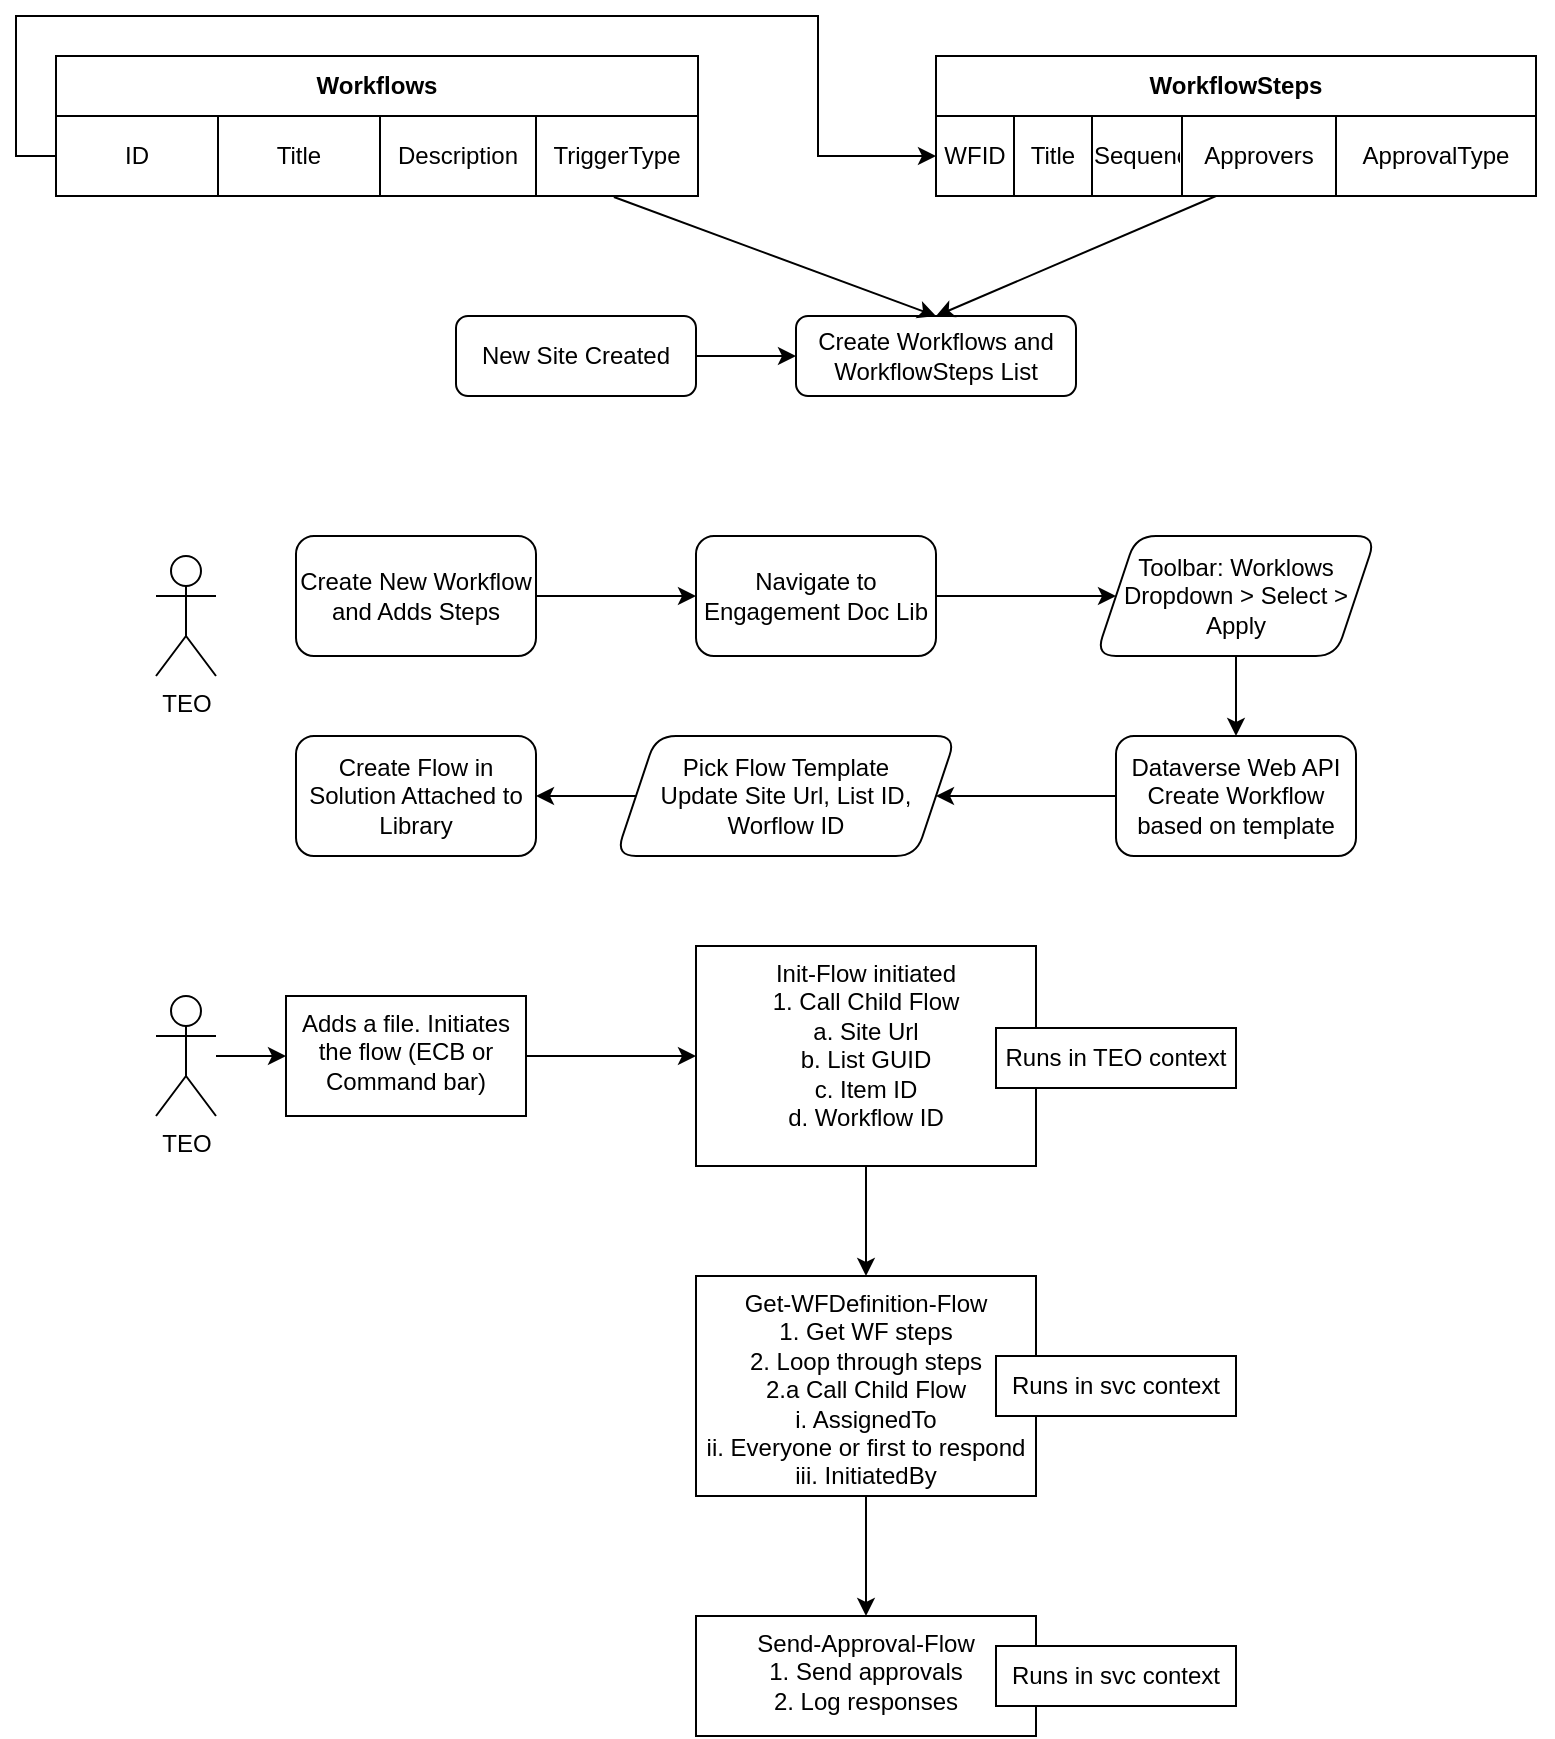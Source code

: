<mxfile version="14.0.0" type="github">
  <diagram id="C5RBs43oDa-KdzZeNtuy" name="Page-1">
    <mxGraphModel dx="1122" dy="795" grid="1" gridSize="10" guides="1" tooltips="1" connect="1" arrows="1" fold="1" page="1" pageScale="1" pageWidth="827" pageHeight="1169" math="0" shadow="0">
      <root>
        <mxCell id="WIyWlLk6GJQsqaUBKTNV-0" />
        <mxCell id="WIyWlLk6GJQsqaUBKTNV-1" parent="WIyWlLk6GJQsqaUBKTNV-0" />
        <mxCell id="FjJSginvzdyQS_eexCNN-1" value="" style="edgeStyle=orthogonalEdgeStyle;rounded=0;orthogonalLoop=1;jettySize=auto;html=1;" edge="1" parent="WIyWlLk6GJQsqaUBKTNV-1" source="WIyWlLk6GJQsqaUBKTNV-3" target="FjJSginvzdyQS_eexCNN-0">
          <mxGeometry relative="1" as="geometry" />
        </mxCell>
        <mxCell id="WIyWlLk6GJQsqaUBKTNV-3" value="New Site Created" style="rounded=1;whiteSpace=wrap;html=1;fontSize=12;glass=0;strokeWidth=1;shadow=0;" parent="WIyWlLk6GJQsqaUBKTNV-1" vertex="1">
          <mxGeometry x="250" y="180" width="120" height="40" as="geometry" />
        </mxCell>
        <mxCell id="FjJSginvzdyQS_eexCNN-0" value="Create Workflows and WorkflowSteps List" style="rounded=1;whiteSpace=wrap;html=1;" vertex="1" parent="WIyWlLk6GJQsqaUBKTNV-1">
          <mxGeometry x="420" y="180" width="140" height="40" as="geometry" />
        </mxCell>
        <mxCell id="FjJSginvzdyQS_eexCNN-44" value="" style="edgeStyle=orthogonalEdgeStyle;rounded=0;orthogonalLoop=1;jettySize=auto;html=1;" edge="1" parent="WIyWlLk6GJQsqaUBKTNV-1" source="FjJSginvzdyQS_eexCNN-2" target="FjJSginvzdyQS_eexCNN-43">
          <mxGeometry relative="1" as="geometry" />
        </mxCell>
        <mxCell id="FjJSginvzdyQS_eexCNN-2" value="TEO" style="shape=umlActor;verticalLabelPosition=bottom;verticalAlign=top;html=1;outlineConnect=0;" vertex="1" parent="WIyWlLk6GJQsqaUBKTNV-1">
          <mxGeometry x="100" y="520" width="30" height="60" as="geometry" />
        </mxCell>
        <mxCell id="FjJSginvzdyQS_eexCNN-6" value="" style="edgeStyle=orthogonalEdgeStyle;rounded=0;orthogonalLoop=1;jettySize=auto;html=1;" edge="1" parent="WIyWlLk6GJQsqaUBKTNV-1" source="FjJSginvzdyQS_eexCNN-3" target="FjJSginvzdyQS_eexCNN-5">
          <mxGeometry relative="1" as="geometry" />
        </mxCell>
        <mxCell id="FjJSginvzdyQS_eexCNN-3" value="Create New Workflow and Adds Steps" style="rounded=1;whiteSpace=wrap;html=1;" vertex="1" parent="WIyWlLk6GJQsqaUBKTNV-1">
          <mxGeometry x="170" y="290" width="120" height="60" as="geometry" />
        </mxCell>
        <mxCell id="FjJSginvzdyQS_eexCNN-8" value="" style="edgeStyle=orthogonalEdgeStyle;rounded=0;orthogonalLoop=1;jettySize=auto;html=1;" edge="1" parent="WIyWlLk6GJQsqaUBKTNV-1" source="FjJSginvzdyQS_eexCNN-5" target="FjJSginvzdyQS_eexCNN-7">
          <mxGeometry relative="1" as="geometry" />
        </mxCell>
        <mxCell id="FjJSginvzdyQS_eexCNN-5" value="Navigate to Engagement Doc Lib" style="whiteSpace=wrap;html=1;rounded=1;" vertex="1" parent="WIyWlLk6GJQsqaUBKTNV-1">
          <mxGeometry x="370" y="290" width="120" height="60" as="geometry" />
        </mxCell>
        <mxCell id="FjJSginvzdyQS_eexCNN-10" value="" style="edgeStyle=orthogonalEdgeStyle;rounded=0;orthogonalLoop=1;jettySize=auto;html=1;" edge="1" parent="WIyWlLk6GJQsqaUBKTNV-1" source="FjJSginvzdyQS_eexCNN-7" target="FjJSginvzdyQS_eexCNN-9">
          <mxGeometry relative="1" as="geometry" />
        </mxCell>
        <mxCell id="FjJSginvzdyQS_eexCNN-7" value="Toolbar: Worklows Dropdown &amp;gt; Select &amp;gt; Apply" style="shape=parallelogram;perimeter=parallelogramPerimeter;whiteSpace=wrap;html=1;fixedSize=1;rounded=1;" vertex="1" parent="WIyWlLk6GJQsqaUBKTNV-1">
          <mxGeometry x="570" y="290" width="140" height="60" as="geometry" />
        </mxCell>
        <mxCell id="FjJSginvzdyQS_eexCNN-12" value="" style="edgeStyle=orthogonalEdgeStyle;rounded=0;orthogonalLoop=1;jettySize=auto;html=1;" edge="1" parent="WIyWlLk6GJQsqaUBKTNV-1" source="FjJSginvzdyQS_eexCNN-9" target="FjJSginvzdyQS_eexCNN-11">
          <mxGeometry relative="1" as="geometry" />
        </mxCell>
        <mxCell id="FjJSginvzdyQS_eexCNN-9" value="Dataverse Web API&lt;br&gt;Create Workflow based on template" style="whiteSpace=wrap;html=1;rounded=1;" vertex="1" parent="WIyWlLk6GJQsqaUBKTNV-1">
          <mxGeometry x="580" y="390" width="120" height="60" as="geometry" />
        </mxCell>
        <mxCell id="FjJSginvzdyQS_eexCNN-14" value="" style="edgeStyle=orthogonalEdgeStyle;rounded=0;orthogonalLoop=1;jettySize=auto;html=1;" edge="1" parent="WIyWlLk6GJQsqaUBKTNV-1" source="FjJSginvzdyQS_eexCNN-11" target="FjJSginvzdyQS_eexCNN-13">
          <mxGeometry relative="1" as="geometry" />
        </mxCell>
        <mxCell id="FjJSginvzdyQS_eexCNN-11" value="Pick Flow Template&lt;br&gt;Update Site Url, List ID, Worflow ID" style="shape=parallelogram;perimeter=parallelogramPerimeter;whiteSpace=wrap;html=1;fixedSize=1;rounded=1;" vertex="1" parent="WIyWlLk6GJQsqaUBKTNV-1">
          <mxGeometry x="330" y="390" width="170" height="60" as="geometry" />
        </mxCell>
        <mxCell id="FjJSginvzdyQS_eexCNN-13" value="Create Flow in Solution Attached to Library" style="whiteSpace=wrap;html=1;rounded=1;" vertex="1" parent="WIyWlLk6GJQsqaUBKTNV-1">
          <mxGeometry x="170" y="390" width="120" height="60" as="geometry" />
        </mxCell>
        <mxCell id="FjJSginvzdyQS_eexCNN-15" value="TEO" style="shape=umlActor;verticalLabelPosition=bottom;verticalAlign=top;html=1;outlineConnect=0;" vertex="1" parent="WIyWlLk6GJQsqaUBKTNV-1">
          <mxGeometry x="100" y="300" width="30" height="60" as="geometry" />
        </mxCell>
        <mxCell id="FjJSginvzdyQS_eexCNN-17" value="Workflows" style="shape=table;html=1;whiteSpace=wrap;startSize=30;container=1;collapsible=0;childLayout=tableLayout;fontStyle=1;align=center;" vertex="1" parent="WIyWlLk6GJQsqaUBKTNV-1">
          <mxGeometry x="50" y="50" width="321" height="70" as="geometry" />
        </mxCell>
        <mxCell id="FjJSginvzdyQS_eexCNN-18" value="" style="shape=partialRectangle;html=1;whiteSpace=wrap;collapsible=0;dropTarget=0;pointerEvents=0;fillColor=none;top=0;left=0;bottom=0;right=0;points=[[0,0.5],[1,0.5]];portConstraint=eastwest;" vertex="1" parent="FjJSginvzdyQS_eexCNN-17">
          <mxGeometry y="30" width="321" height="40" as="geometry" />
        </mxCell>
        <mxCell id="FjJSginvzdyQS_eexCNN-36" value="ID" style="shape=partialRectangle;html=1;whiteSpace=wrap;connectable=0;fillColor=none;top=0;left=0;bottom=0;right=0;overflow=hidden;" vertex="1" parent="FjJSginvzdyQS_eexCNN-18">
          <mxGeometry width="81" height="40" as="geometry" />
        </mxCell>
        <mxCell id="FjJSginvzdyQS_eexCNN-19" value="Title" style="shape=partialRectangle;html=1;whiteSpace=wrap;connectable=0;fillColor=none;top=0;left=0;bottom=0;right=0;overflow=hidden;" vertex="1" parent="FjJSginvzdyQS_eexCNN-18">
          <mxGeometry x="81" width="81" height="40" as="geometry" />
        </mxCell>
        <mxCell id="FjJSginvzdyQS_eexCNN-20" value="Description" style="shape=partialRectangle;html=1;whiteSpace=wrap;connectable=0;fillColor=none;top=0;left=0;bottom=0;right=0;overflow=hidden;" vertex="1" parent="FjJSginvzdyQS_eexCNN-18">
          <mxGeometry x="162" width="78" height="40" as="geometry" />
        </mxCell>
        <mxCell id="FjJSginvzdyQS_eexCNN-21" value="TriggerType" style="shape=partialRectangle;html=1;whiteSpace=wrap;connectable=0;fillColor=none;top=0;left=0;bottom=0;right=0;overflow=hidden;" vertex="1" parent="FjJSginvzdyQS_eexCNN-18">
          <mxGeometry x="240" width="81" height="40" as="geometry" />
        </mxCell>
        <mxCell id="FjJSginvzdyQS_eexCNN-30" value="WorkflowSteps" style="shape=table;html=1;whiteSpace=wrap;startSize=30;container=1;collapsible=0;childLayout=tableLayout;fontStyle=1;align=center;" vertex="1" parent="WIyWlLk6GJQsqaUBKTNV-1">
          <mxGeometry x="490" y="50" width="300" height="70" as="geometry" />
        </mxCell>
        <mxCell id="FjJSginvzdyQS_eexCNN-31" value="" style="shape=partialRectangle;html=1;whiteSpace=wrap;collapsible=0;dropTarget=0;pointerEvents=0;fillColor=none;top=0;left=0;bottom=0;right=0;points=[[0,0.5],[1,0.5]];portConstraint=eastwest;" vertex="1" parent="FjJSginvzdyQS_eexCNN-30">
          <mxGeometry y="30" width="300" height="40" as="geometry" />
        </mxCell>
        <mxCell id="FjJSginvzdyQS_eexCNN-37" value="WFID" style="shape=partialRectangle;html=1;whiteSpace=wrap;connectable=0;fillColor=none;top=0;left=0;bottom=0;right=0;overflow=hidden;" vertex="1" parent="FjJSginvzdyQS_eexCNN-31">
          <mxGeometry width="39" height="40" as="geometry" />
        </mxCell>
        <mxCell id="FjJSginvzdyQS_eexCNN-32" value="Title" style="shape=partialRectangle;html=1;whiteSpace=wrap;connectable=0;fillColor=none;top=0;left=0;bottom=0;right=0;overflow=hidden;" vertex="1" parent="FjJSginvzdyQS_eexCNN-31">
          <mxGeometry x="39" width="39" height="40" as="geometry" />
        </mxCell>
        <mxCell id="FjJSginvzdyQS_eexCNN-33" value="Sequence" style="shape=partialRectangle;html=1;whiteSpace=wrap;connectable=0;fillColor=none;top=0;left=0;bottom=0;right=0;overflow=hidden;" vertex="1" parent="FjJSginvzdyQS_eexCNN-31">
          <mxGeometry x="78" width="45" height="40" as="geometry" />
        </mxCell>
        <mxCell id="FjJSginvzdyQS_eexCNN-34" value="Approvers" style="shape=partialRectangle;html=1;whiteSpace=wrap;connectable=0;fillColor=none;top=0;left=0;bottom=0;right=0;overflow=hidden;" vertex="1" parent="FjJSginvzdyQS_eexCNN-31">
          <mxGeometry x="123" width="77" height="40" as="geometry" />
        </mxCell>
        <mxCell id="FjJSginvzdyQS_eexCNN-35" value="ApprovalType" style="shape=partialRectangle;html=1;whiteSpace=wrap;connectable=0;fillColor=none;top=0;left=0;bottom=0;right=0;overflow=hidden;" vertex="1" parent="FjJSginvzdyQS_eexCNN-31">
          <mxGeometry x="200" width="100" height="40" as="geometry" />
        </mxCell>
        <mxCell id="FjJSginvzdyQS_eexCNN-38" style="edgeStyle=orthogonalEdgeStyle;rounded=0;orthogonalLoop=1;jettySize=auto;html=1;exitX=1;exitY=0.5;exitDx=0;exitDy=0;" edge="1" parent="FjJSginvzdyQS_eexCNN-30" source="FjJSginvzdyQS_eexCNN-31" target="FjJSginvzdyQS_eexCNN-31">
          <mxGeometry relative="1" as="geometry" />
        </mxCell>
        <mxCell id="FjJSginvzdyQS_eexCNN-39" style="edgeStyle=orthogonalEdgeStyle;rounded=0;orthogonalLoop=1;jettySize=auto;html=1;exitX=0;exitY=0.5;exitDx=0;exitDy=0;entryX=0;entryY=0.5;entryDx=0;entryDy=0;" edge="1" parent="WIyWlLk6GJQsqaUBKTNV-1" source="FjJSginvzdyQS_eexCNN-18" target="FjJSginvzdyQS_eexCNN-31">
          <mxGeometry relative="1" as="geometry">
            <Array as="points">
              <mxPoint x="30" y="100" />
              <mxPoint x="30" y="30" />
              <mxPoint x="431" y="30" />
              <mxPoint x="431" y="100" />
            </Array>
          </mxGeometry>
        </mxCell>
        <mxCell id="FjJSginvzdyQS_eexCNN-41" value="" style="endArrow=classic;html=1;entryX=0.5;entryY=0;entryDx=0;entryDy=0;" edge="1" parent="WIyWlLk6GJQsqaUBKTNV-1" target="FjJSginvzdyQS_eexCNN-0">
          <mxGeometry width="50" height="50" relative="1" as="geometry">
            <mxPoint x="630" y="120" as="sourcePoint" />
            <mxPoint x="680" y="70" as="targetPoint" />
          </mxGeometry>
        </mxCell>
        <mxCell id="FjJSginvzdyQS_eexCNN-42" value="" style="endArrow=classic;html=1;exitX=0.869;exitY=1.013;exitDx=0;exitDy=0;exitPerimeter=0;entryX=0.5;entryY=0;entryDx=0;entryDy=0;" edge="1" parent="WIyWlLk6GJQsqaUBKTNV-1" source="FjJSginvzdyQS_eexCNN-18" target="FjJSginvzdyQS_eexCNN-0">
          <mxGeometry width="50" height="50" relative="1" as="geometry">
            <mxPoint x="320" y="380" as="sourcePoint" />
            <mxPoint x="370" y="330" as="targetPoint" />
          </mxGeometry>
        </mxCell>
        <mxCell id="FjJSginvzdyQS_eexCNN-46" value="" style="edgeStyle=orthogonalEdgeStyle;rounded=0;orthogonalLoop=1;jettySize=auto;html=1;" edge="1" parent="WIyWlLk6GJQsqaUBKTNV-1" source="FjJSginvzdyQS_eexCNN-43" target="FjJSginvzdyQS_eexCNN-45">
          <mxGeometry relative="1" as="geometry" />
        </mxCell>
        <mxCell id="FjJSginvzdyQS_eexCNN-43" value="Adds a file. Initiates the flow (ECB or Command bar)" style="whiteSpace=wrap;html=1;verticalAlign=top;" vertex="1" parent="WIyWlLk6GJQsqaUBKTNV-1">
          <mxGeometry x="165" y="520" width="120" height="60" as="geometry" />
        </mxCell>
        <mxCell id="FjJSginvzdyQS_eexCNN-48" value="" style="edgeStyle=orthogonalEdgeStyle;rounded=0;orthogonalLoop=1;jettySize=auto;html=1;" edge="1" parent="WIyWlLk6GJQsqaUBKTNV-1" source="FjJSginvzdyQS_eexCNN-45" target="FjJSginvzdyQS_eexCNN-47">
          <mxGeometry relative="1" as="geometry" />
        </mxCell>
        <mxCell id="FjJSginvzdyQS_eexCNN-45" value="Init-Flow initiated&lt;br&gt;1. Call Child Flow&lt;br&gt;a. Site Url&lt;br&gt;b. List GUID&lt;br&gt;c. Item ID&lt;br&gt;d. Workflow ID" style="whiteSpace=wrap;html=1;verticalAlign=top;" vertex="1" parent="WIyWlLk6GJQsqaUBKTNV-1">
          <mxGeometry x="370" y="495" width="170" height="110" as="geometry" />
        </mxCell>
        <mxCell id="FjJSginvzdyQS_eexCNN-50" value="" style="edgeStyle=orthogonalEdgeStyle;rounded=0;orthogonalLoop=1;jettySize=auto;html=1;" edge="1" parent="WIyWlLk6GJQsqaUBKTNV-1" source="FjJSginvzdyQS_eexCNN-47" target="FjJSginvzdyQS_eexCNN-49">
          <mxGeometry relative="1" as="geometry" />
        </mxCell>
        <mxCell id="FjJSginvzdyQS_eexCNN-47" value="Get-WFDefinition-Flow&lt;br&gt;1. Get WF steps&lt;br&gt;2. Loop through steps&lt;br&gt;2.a Call Child Flow&lt;br&gt;i. AssignedTo&lt;br&gt;ii. Everyone or first to respond&lt;br&gt;iii. InitiatedBy" style="whiteSpace=wrap;html=1;verticalAlign=top;" vertex="1" parent="WIyWlLk6GJQsqaUBKTNV-1">
          <mxGeometry x="370" y="660" width="170" height="110" as="geometry" />
        </mxCell>
        <mxCell id="FjJSginvzdyQS_eexCNN-49" value="Send-Approval-Flow&lt;br&gt;1. Send approvals&lt;br&gt;2. Log responses" style="whiteSpace=wrap;html=1;verticalAlign=top;" vertex="1" parent="WIyWlLk6GJQsqaUBKTNV-1">
          <mxGeometry x="370" y="830" width="170" height="60" as="geometry" />
        </mxCell>
        <mxCell id="FjJSginvzdyQS_eexCNN-51" value="Runs in svc context" style="rounded=0;whiteSpace=wrap;html=1;" vertex="1" parent="WIyWlLk6GJQsqaUBKTNV-1">
          <mxGeometry x="520" y="700" width="120" height="30" as="geometry" />
        </mxCell>
        <mxCell id="FjJSginvzdyQS_eexCNN-52" value="Runs in TEO context" style="rounded=0;whiteSpace=wrap;html=1;" vertex="1" parent="WIyWlLk6GJQsqaUBKTNV-1">
          <mxGeometry x="520" y="536" width="120" height="30" as="geometry" />
        </mxCell>
        <mxCell id="FjJSginvzdyQS_eexCNN-53" value="Runs in svc context" style="rounded=0;whiteSpace=wrap;html=1;" vertex="1" parent="WIyWlLk6GJQsqaUBKTNV-1">
          <mxGeometry x="520" y="845" width="120" height="30" as="geometry" />
        </mxCell>
      </root>
    </mxGraphModel>
  </diagram>
</mxfile>
